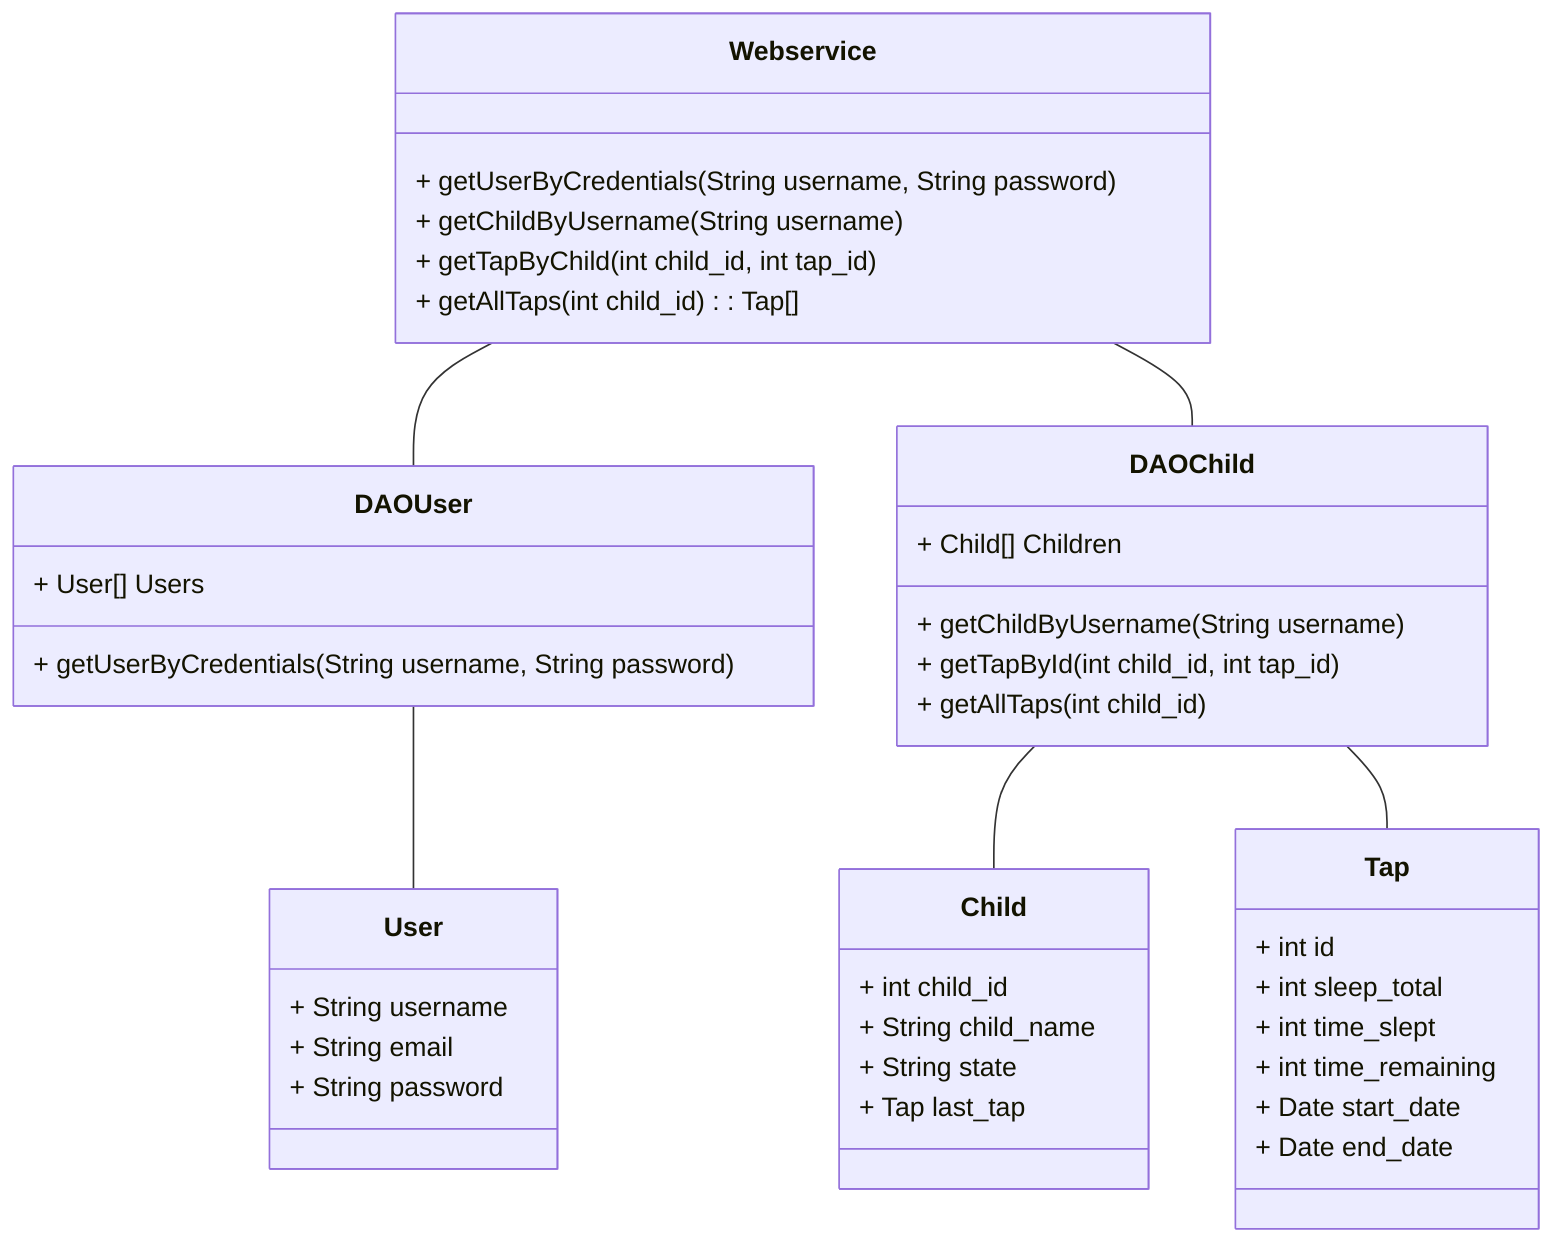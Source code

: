 classDiagram
    class Webservice {
        + getUserByCredentials(String username, String password)
        + getChildByUsername(String username)
        + getTapByChild(int child_id, int tap_id)
        + getAllTaps(int child_id): Tap[]
    }

    class DAOUser {
        + User[] Users
        + getUserByCredentials(String username, String password)
    }

    class User {
        + String username
        + String email
        + String password
    }

    class DAOChild {
        + Child[] Children
        + getChildByUsername(String username)
        + getTapById(int child_id, int tap_id)
        + getAllTaps(int child_id)
    }

    class Child {
        + int child_id
        + String child_name
        + String state
        + Tap last_tap
    }

    class Tap {
        + int id
        + int sleep_total
        + int time_slept
        + int time_remaining
        + Date start_date
        + Date end_date
    }

    Webservice -- DAOUser
    DAOUser -- User
    Webservice -- DAOChild
    DAOChild -- Child 
    DAOChild -- Tap